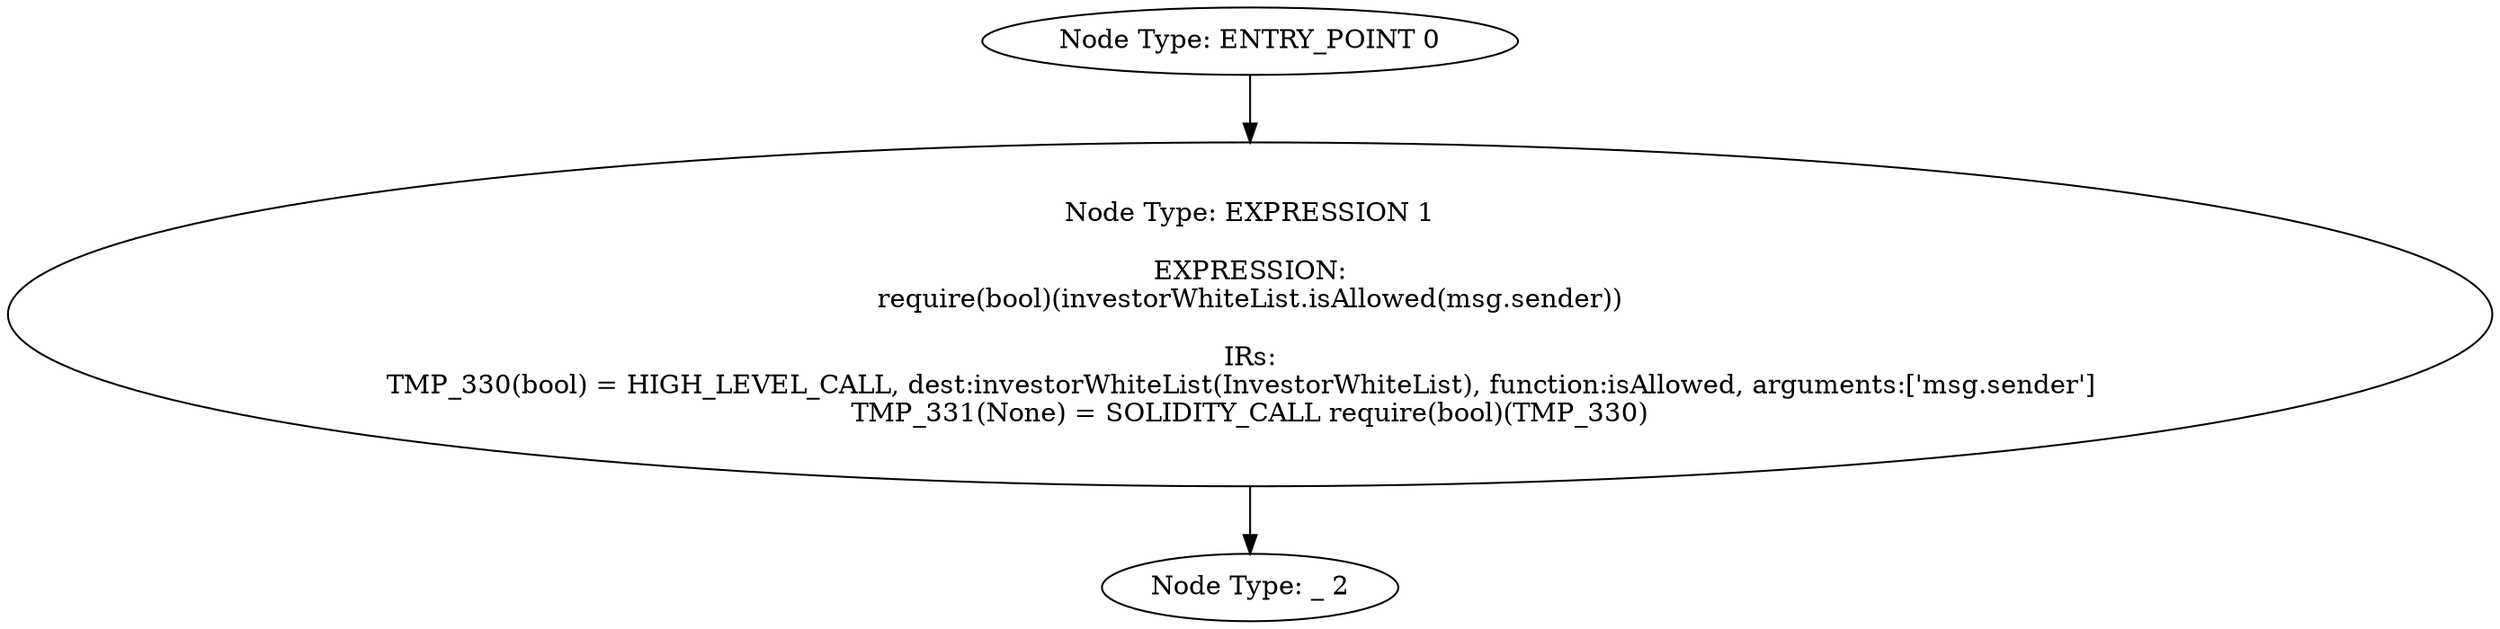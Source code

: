 digraph{
0[label="Node Type: ENTRY_POINT 0
"];
0->1;
1[label="Node Type: EXPRESSION 1

EXPRESSION:
require(bool)(investorWhiteList.isAllowed(msg.sender))

IRs:
TMP_330(bool) = HIGH_LEVEL_CALL, dest:investorWhiteList(InvestorWhiteList), function:isAllowed, arguments:['msg.sender']  
TMP_331(None) = SOLIDITY_CALL require(bool)(TMP_330)"];
1->2;
2[label="Node Type: _ 2
"];
}

